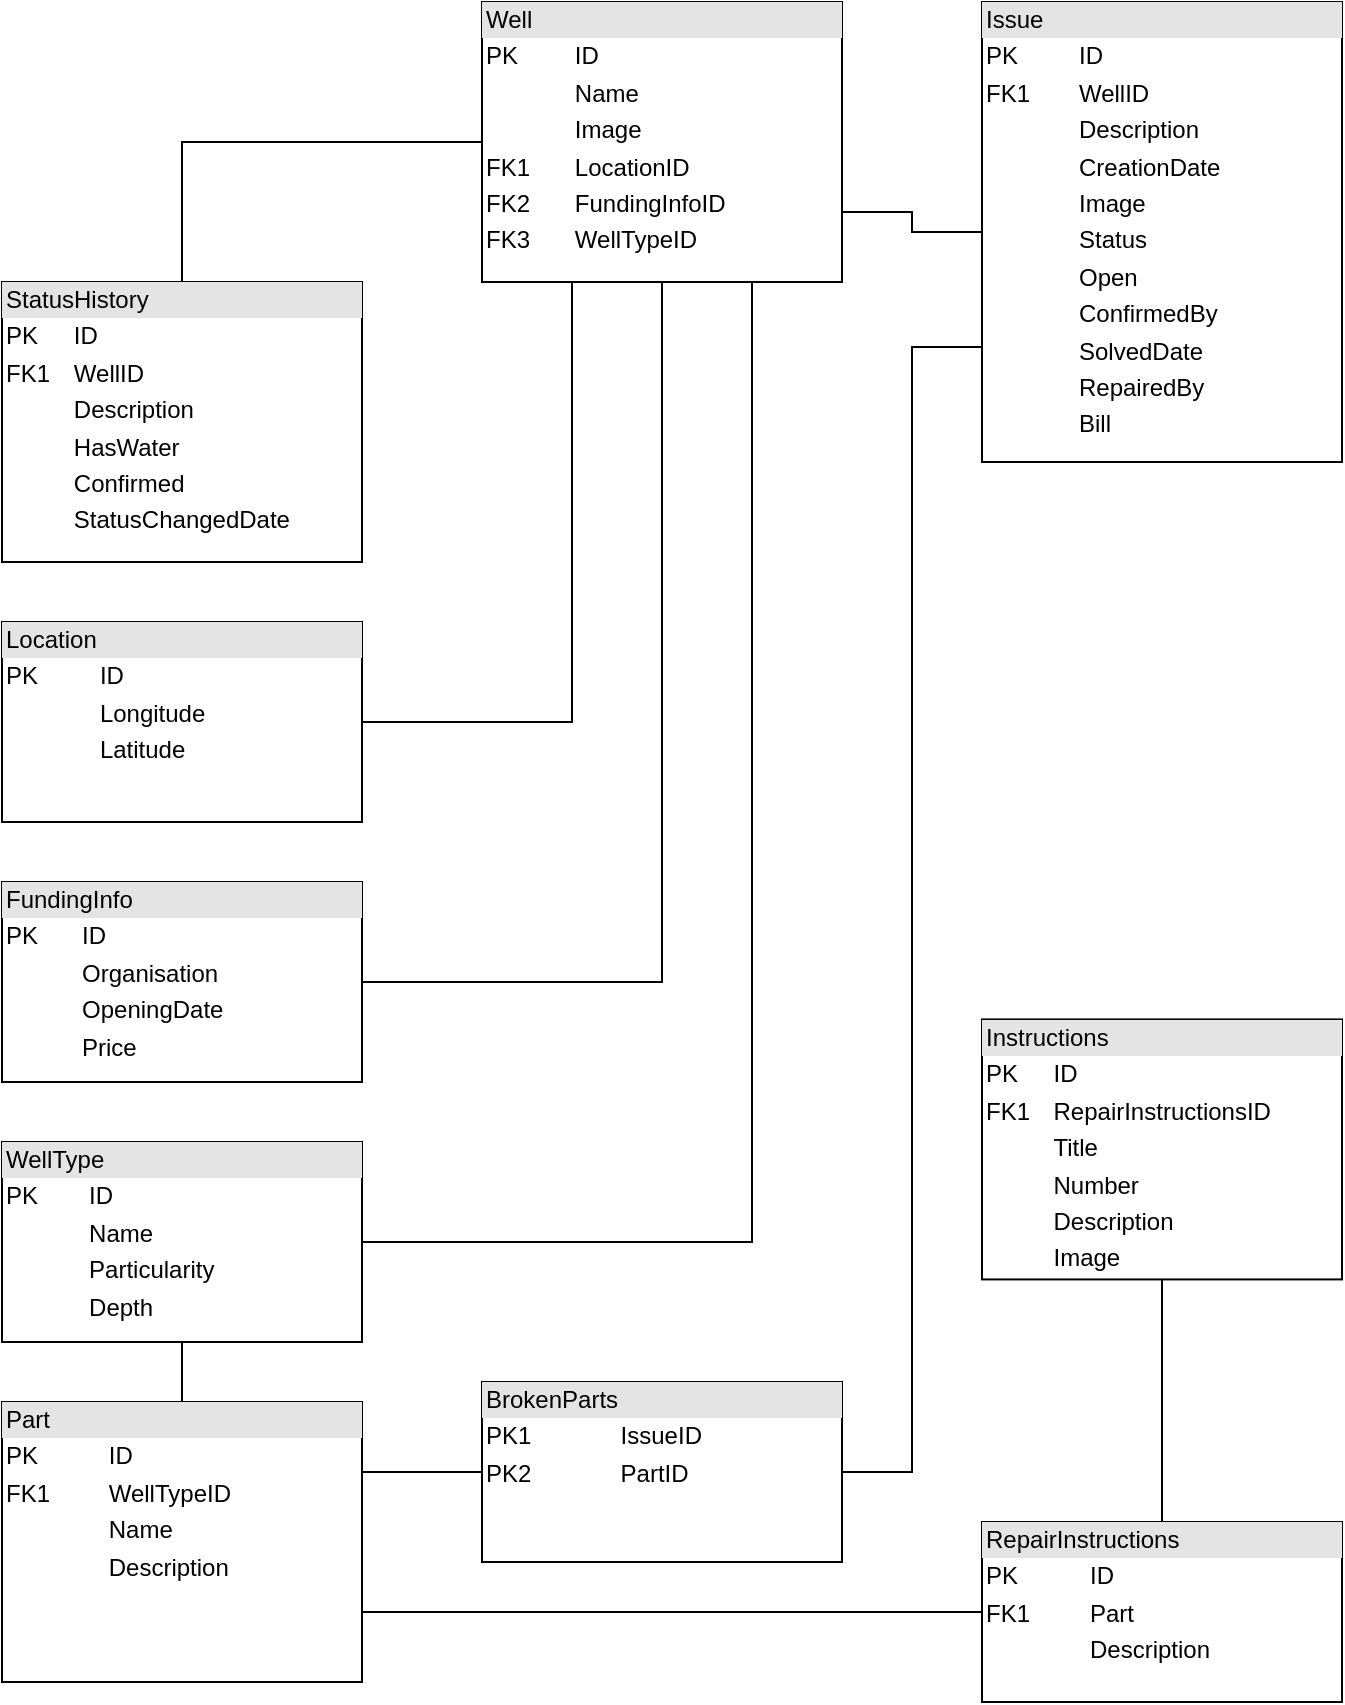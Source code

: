 <mxfile version="12.4.2" type="github" pages="1"><diagram id="-WvY9IqTgiOSWz1r8BoK" name="Page-1"><mxGraphModel dx="924" dy="1306" grid="1" gridSize="10" guides="1" tooltips="1" connect="1" arrows="1" fold="1" page="1" pageScale="1" pageWidth="827" pageHeight="1169" math="0" shadow="0"><root><mxCell id="0"/><mxCell id="1" parent="0"/><mxCell id="LR3L2sFocGSLcAAUDH4j-36" style="edgeStyle=orthogonalEdgeStyle;rounded=0;orthogonalLoop=1;jettySize=auto;html=1;exitX=1;exitY=0.75;exitDx=0;exitDy=0;entryX=0;entryY=0.5;entryDx=0;entryDy=0;endArrow=none;endFill=0;" edge="1" parent="1" source="LR3L2sFocGSLcAAUDH4j-1" target="LR3L2sFocGSLcAAUDH4j-11"><mxGeometry relative="1" as="geometry"/></mxCell><mxCell id="LR3L2sFocGSLcAAUDH4j-37" style="edgeStyle=orthogonalEdgeStyle;rounded=0;orthogonalLoop=1;jettySize=auto;html=1;exitX=0;exitY=0.5;exitDx=0;exitDy=0;entryX=0.5;entryY=0;entryDx=0;entryDy=0;endArrow=none;endFill=0;" edge="1" parent="1" source="LR3L2sFocGSLcAAUDH4j-1" target="LR3L2sFocGSLcAAUDH4j-4"><mxGeometry relative="1" as="geometry"/></mxCell><mxCell id="LR3L2sFocGSLcAAUDH4j-38" style="edgeStyle=orthogonalEdgeStyle;rounded=0;orthogonalLoop=1;jettySize=auto;html=1;exitX=0.25;exitY=1;exitDx=0;exitDy=0;entryX=1;entryY=0.5;entryDx=0;entryDy=0;endArrow=none;endFill=0;" edge="1" parent="1" source="LR3L2sFocGSLcAAUDH4j-1" target="LR3L2sFocGSLcAAUDH4j-5"><mxGeometry relative="1" as="geometry"/></mxCell><mxCell id="LR3L2sFocGSLcAAUDH4j-39" style="edgeStyle=orthogonalEdgeStyle;rounded=0;orthogonalLoop=1;jettySize=auto;html=1;exitX=0.5;exitY=1;exitDx=0;exitDy=0;entryX=1;entryY=0.5;entryDx=0;entryDy=0;endArrow=none;endFill=0;" edge="1" parent="1" source="LR3L2sFocGSLcAAUDH4j-1" target="LR3L2sFocGSLcAAUDH4j-8"><mxGeometry relative="1" as="geometry"/></mxCell><mxCell id="LR3L2sFocGSLcAAUDH4j-40" style="edgeStyle=orthogonalEdgeStyle;rounded=0;orthogonalLoop=1;jettySize=auto;html=1;exitX=0.75;exitY=1;exitDx=0;exitDy=0;entryX=1;entryY=0.5;entryDx=0;entryDy=0;endArrow=none;endFill=0;" edge="1" parent="1" source="LR3L2sFocGSLcAAUDH4j-1" target="LR3L2sFocGSLcAAUDH4j-9"><mxGeometry relative="1" as="geometry"/></mxCell><mxCell id="LR3L2sFocGSLcAAUDH4j-1" value="&lt;div style=&quot;box-sizing: border-box ; width: 100% ; background: #e4e4e4 ; padding: 2px&quot;&gt;Well&lt;/div&gt;&lt;table style=&quot;width: 100% ; font-size: 1em&quot; cellspacing=&quot;0&quot; cellpadding=&quot;2&quot;&gt;&lt;tbody&gt;&lt;tr&gt;&lt;td&gt;PK&lt;/td&gt;&lt;td&gt;ID&lt;/td&gt;&lt;/tr&gt;&lt;tr&gt;&lt;td&gt;&lt;br&gt;&lt;/td&gt;&lt;td&gt;Name&lt;/td&gt;&lt;/tr&gt;&lt;tr&gt;&lt;td&gt;&lt;br&gt;&lt;/td&gt;&lt;td&gt;Image&lt;br&gt;&lt;/td&gt;&lt;/tr&gt;&lt;tr&gt;&lt;td&gt;FK1&lt;br&gt;&lt;/td&gt;&lt;td&gt;LocationID&lt;br&gt;&lt;/td&gt;&lt;/tr&gt;&lt;tr&gt;&lt;td&gt;FK2&lt;br&gt;&lt;/td&gt;&lt;td&gt;FundingInfoID&lt;br&gt;&lt;/td&gt;&lt;/tr&gt;&lt;tr&gt;&lt;td&gt;FK3&lt;br&gt;&lt;/td&gt;&lt;td&gt;WellTypeID&lt;br&gt;&lt;/td&gt;&lt;/tr&gt;&lt;/tbody&gt;&lt;/table&gt;" style="verticalAlign=top;align=left;overflow=fill;html=1;" vertex="1" parent="1"><mxGeometry x="270" y="10" width="180" height="140" as="geometry"/></mxCell><mxCell id="LR3L2sFocGSLcAAUDH4j-8" value="&lt;div style=&quot;box-sizing: border-box ; width: 100% ; background: #e4e4e4 ; padding: 2px&quot;&gt;FundingInfo&lt;/div&gt;&lt;table style=&quot;width: 100% ; font-size: 1em&quot; cellspacing=&quot;0&quot; cellpadding=&quot;2&quot;&gt;&lt;tbody&gt;&lt;tr&gt;&lt;td&gt;PK&lt;/td&gt;&lt;td&gt;ID&lt;/td&gt;&lt;/tr&gt;&lt;tr&gt;&lt;td&gt;&lt;br&gt;&lt;/td&gt;&lt;td&gt;Organisation&lt;/td&gt;&lt;/tr&gt;&lt;tr&gt;&lt;td&gt;&lt;br&gt;&lt;/td&gt;&lt;td&gt;OpeningDate&lt;/td&gt;&lt;/tr&gt;&lt;tr&gt;&lt;td&gt;&lt;br&gt;&lt;/td&gt;&lt;td&gt;Price&lt;br&gt;&lt;/td&gt;&lt;/tr&gt;&lt;/tbody&gt;&lt;/table&gt;" style="verticalAlign=top;align=left;overflow=fill;html=1;" vertex="1" parent="1"><mxGeometry x="30" y="450" width="180" height="100" as="geometry"/></mxCell><mxCell id="LR3L2sFocGSLcAAUDH4j-41" style="edgeStyle=orthogonalEdgeStyle;rounded=0;orthogonalLoop=1;jettySize=auto;html=1;exitX=0.5;exitY=1;exitDx=0;exitDy=0;entryX=0.5;entryY=0;entryDx=0;entryDy=0;endArrow=none;endFill=0;" edge="1" parent="1" source="LR3L2sFocGSLcAAUDH4j-9" target="LR3L2sFocGSLcAAUDH4j-10"><mxGeometry relative="1" as="geometry"/></mxCell><mxCell id="LR3L2sFocGSLcAAUDH4j-9" value="&lt;div style=&quot;box-sizing: border-box ; width: 100% ; background: #e4e4e4 ; padding: 2px&quot;&gt;WellType&lt;/div&gt;&lt;table style=&quot;width: 100% ; font-size: 1em&quot; cellspacing=&quot;0&quot; cellpadding=&quot;2&quot;&gt;&lt;tbody&gt;&lt;tr&gt;&lt;td&gt;PK&lt;/td&gt;&lt;td&gt;ID&lt;/td&gt;&lt;/tr&gt;&lt;tr&gt;&lt;td&gt;&lt;br&gt;&lt;/td&gt;&lt;td&gt;Name&lt;/td&gt;&lt;/tr&gt;&lt;tr&gt;&lt;td&gt;&lt;br&gt;&lt;/td&gt;&lt;td&gt;Particularity&lt;/td&gt;&lt;/tr&gt;&lt;tr&gt;&lt;td&gt;&lt;br&gt;&lt;/td&gt;&lt;td&gt;Depth&lt;/td&gt;&lt;/tr&gt;&lt;tr&gt;&lt;td&gt;&lt;br&gt;&lt;/td&gt;&lt;td&gt;&lt;br&gt;&lt;/td&gt;&lt;/tr&gt;&lt;/tbody&gt;&lt;/table&gt;" style="verticalAlign=top;align=left;overflow=fill;html=1;" vertex="1" parent="1"><mxGeometry x="30" y="580" width="180" height="100" as="geometry"/></mxCell><mxCell id="LR3L2sFocGSLcAAUDH4j-47" style="edgeStyle=orthogonalEdgeStyle;rounded=0;orthogonalLoop=1;jettySize=auto;html=1;exitX=1;exitY=0.25;exitDx=0;exitDy=0;entryX=0;entryY=0.5;entryDx=0;entryDy=0;endArrow=none;endFill=0;" edge="1" parent="1" source="LR3L2sFocGSLcAAUDH4j-10" target="LR3L2sFocGSLcAAUDH4j-12"><mxGeometry relative="1" as="geometry"/></mxCell><mxCell id="LR3L2sFocGSLcAAUDH4j-10" value="&lt;div style=&quot;box-sizing: border-box ; width: 100% ; background: #e4e4e4 ; padding: 2px&quot;&gt;Part&lt;/div&gt;&lt;table style=&quot;width: 100% ; font-size: 1em&quot; cellspacing=&quot;0&quot; cellpadding=&quot;2&quot;&gt;&lt;tbody&gt;&lt;tr&gt;&lt;td&gt;PK&lt;/td&gt;&lt;td&gt;ID&lt;/td&gt;&lt;/tr&gt;&lt;tr&gt;&lt;td&gt;FK1&lt;/td&gt;&lt;td&gt;WellTypeID&lt;/td&gt;&lt;/tr&gt;&lt;tr&gt;&lt;td&gt;&lt;br&gt;&lt;/td&gt;&lt;td&gt;Name&lt;/td&gt;&lt;/tr&gt;&lt;tr&gt;&lt;td&gt;&lt;br&gt;&lt;/td&gt;&lt;td&gt;Description&lt;/td&gt;&lt;/tr&gt;&lt;/tbody&gt;&lt;/table&gt;" style="verticalAlign=top;align=left;overflow=fill;html=1;" vertex="1" parent="1"><mxGeometry x="30" y="710" width="180" height="140" as="geometry"/></mxCell><mxCell id="LR3L2sFocGSLcAAUDH4j-11" value="&lt;div style=&quot;box-sizing: border-box ; width: 100% ; background: #e4e4e4 ; padding: 2px&quot;&gt;Issue&lt;/div&gt;&lt;table style=&quot;width: 100% ; font-size: 1em&quot; cellspacing=&quot;0&quot; cellpadding=&quot;2&quot;&gt;&lt;tbody&gt;&lt;tr&gt;&lt;td&gt;PK&lt;/td&gt;&lt;td&gt;ID&lt;/td&gt;&lt;/tr&gt;&lt;tr&gt;&lt;td&gt;FK1&lt;/td&gt;&lt;td&gt;WellID&lt;/td&gt;&lt;/tr&gt;&lt;tr&gt;&lt;td&gt;&lt;br&gt;&lt;/td&gt;&lt;td&gt;Description&lt;/td&gt;&lt;/tr&gt;&lt;tr&gt;&lt;td&gt;&lt;br&gt;&lt;/td&gt;&lt;td&gt;CreationDate&lt;/td&gt;&lt;/tr&gt;&lt;tr&gt;&lt;td&gt;&lt;br&gt;&lt;/td&gt;&lt;td&gt;Image&lt;/td&gt;&lt;/tr&gt;&lt;tr&gt;&lt;td&gt;&lt;br&gt;&lt;/td&gt;&lt;td&gt;Status&lt;/td&gt;&lt;/tr&gt;&lt;tr&gt;&lt;td&gt;&lt;br&gt;&lt;/td&gt;&lt;td&gt;Open&lt;/td&gt;&lt;/tr&gt;&lt;tr&gt;&lt;td&gt;&lt;br&gt;&lt;/td&gt;&lt;td&gt;ConfirmedBy&lt;/td&gt;&lt;/tr&gt;&lt;tr&gt;&lt;td&gt;&lt;br&gt;&lt;/td&gt;&lt;td&gt;SolvedDate&lt;/td&gt;&lt;/tr&gt;&lt;tr&gt;&lt;td&gt;&lt;br&gt;&lt;/td&gt;&lt;td&gt;RepairedBy&lt;/td&gt;&lt;/tr&gt;&lt;tr&gt;&lt;td&gt;&lt;br&gt;&lt;/td&gt;&lt;td&gt;Bill&lt;/td&gt;&lt;/tr&gt;&lt;/tbody&gt;&lt;/table&gt;" style="verticalAlign=top;align=left;overflow=fill;html=1;" vertex="1" parent="1"><mxGeometry x="520" y="10" width="180" height="230" as="geometry"/></mxCell><mxCell id="LR3L2sFocGSLcAAUDH4j-44" style="edgeStyle=orthogonalEdgeStyle;rounded=0;orthogonalLoop=1;jettySize=auto;html=1;exitX=1;exitY=0.5;exitDx=0;exitDy=0;entryX=0;entryY=0.75;entryDx=0;entryDy=0;endArrow=none;endFill=0;" edge="1" parent="1" source="LR3L2sFocGSLcAAUDH4j-12" target="LR3L2sFocGSLcAAUDH4j-11"><mxGeometry relative="1" as="geometry"/></mxCell><mxCell id="LR3L2sFocGSLcAAUDH4j-12" value="&lt;div style=&quot;box-sizing: border-box ; width: 100% ; background: #e4e4e4 ; padding: 2px&quot;&gt;BrokenParts&lt;/div&gt;&lt;table style=&quot;width: 100% ; font-size: 1em&quot; cellspacing=&quot;0&quot; cellpadding=&quot;2&quot;&gt;&lt;tbody&gt;&lt;tr&gt;&lt;td&gt;PK1&lt;/td&gt;&lt;td&gt;IssueID&lt;/td&gt;&lt;/tr&gt;&lt;tr&gt;&lt;td&gt;PK2&lt;br&gt;&lt;/td&gt;&lt;td&gt;PartID&lt;br&gt;&lt;/td&gt;&lt;/tr&gt;&lt;/tbody&gt;&lt;/table&gt;" style="verticalAlign=top;align=left;overflow=fill;html=1;" vertex="1" parent="1"><mxGeometry x="270" y="700" width="180" height="90" as="geometry"/></mxCell><mxCell id="LR3L2sFocGSLcAAUDH4j-46" style="edgeStyle=orthogonalEdgeStyle;rounded=0;orthogonalLoop=1;jettySize=auto;html=1;exitX=0;exitY=0.5;exitDx=0;exitDy=0;entryX=1;entryY=0.75;entryDx=0;entryDy=0;endArrow=none;endFill=0;" edge="1" parent="1" source="LR3L2sFocGSLcAAUDH4j-13" target="LR3L2sFocGSLcAAUDH4j-10"><mxGeometry relative="1" as="geometry"/></mxCell><mxCell id="LR3L2sFocGSLcAAUDH4j-48" style="edgeStyle=orthogonalEdgeStyle;rounded=0;orthogonalLoop=1;jettySize=auto;html=1;exitX=0.5;exitY=0;exitDx=0;exitDy=0;entryX=0.5;entryY=1;entryDx=0;entryDy=0;endArrow=none;endFill=0;" edge="1" parent="1" source="LR3L2sFocGSLcAAUDH4j-13" target="LR3L2sFocGSLcAAUDH4j-26"><mxGeometry relative="1" as="geometry"/></mxCell><mxCell id="LR3L2sFocGSLcAAUDH4j-13" value="&lt;div style=&quot;box-sizing: border-box ; width: 100% ; background: #e4e4e4 ; padding: 2px&quot;&gt;RepairInstructions&lt;/div&gt;&lt;table style=&quot;width: 100% ; font-size: 1em&quot; cellspacing=&quot;0&quot; cellpadding=&quot;2&quot;&gt;&lt;tbody&gt;&lt;tr&gt;&lt;td&gt;PK&lt;/td&gt;&lt;td&gt;ID&lt;/td&gt;&lt;/tr&gt;&lt;tr&gt;&lt;td&gt;FK1&lt;br&gt;&lt;/td&gt;&lt;td&gt;Part&lt;br&gt;&lt;/td&gt;&lt;/tr&gt;&lt;tr&gt;&lt;td&gt;&lt;br&gt;&lt;/td&gt;&lt;td&gt;Description&lt;/td&gt;&lt;/tr&gt;&lt;/tbody&gt;&lt;/table&gt;" style="verticalAlign=top;align=left;overflow=fill;html=1;" vertex="1" parent="1"><mxGeometry x="520" y="770" width="180" height="90" as="geometry"/></mxCell><mxCell id="LR3L2sFocGSLcAAUDH4j-26" value="&lt;div style=&quot;box-sizing: border-box ; width: 100% ; background: #e4e4e4 ; padding: 2px&quot;&gt;Instructions&lt;/div&gt;&lt;table style=&quot;width: 100% ; font-size: 1em&quot; cellspacing=&quot;0&quot; cellpadding=&quot;2&quot;&gt;&lt;tbody&gt;&lt;tr&gt;&lt;td&gt;PK&lt;/td&gt;&lt;td&gt;ID&lt;/td&gt;&lt;/tr&gt;&lt;tr&gt;&lt;td&gt;FK1&lt;/td&gt;&lt;td&gt;RepairInstructionsID&lt;/td&gt;&lt;/tr&gt;&lt;tr&gt;&lt;td&gt;&lt;br&gt;&lt;/td&gt;&lt;td&gt;Title&lt;/td&gt;&lt;/tr&gt;&lt;tr&gt;&lt;td&gt;&lt;br&gt;&lt;/td&gt;&lt;td&gt;Number&lt;br&gt;&lt;/td&gt;&lt;/tr&gt;&lt;tr&gt;&lt;td&gt;&lt;br&gt;&lt;/td&gt;&lt;td&gt;Description&lt;br&gt;&lt;/td&gt;&lt;/tr&gt;&lt;tr&gt;&lt;td&gt;&lt;br&gt;&lt;/td&gt;&lt;td&gt;Image&lt;br&gt;&lt;/td&gt;&lt;/tr&gt;&lt;/tbody&gt;&lt;/table&gt;" style="verticalAlign=top;align=left;overflow=fill;html=1;" vertex="1" parent="1"><mxGeometry x="520" y="518.71" width="180" height="130" as="geometry"/></mxCell><mxCell id="LR3L2sFocGSLcAAUDH4j-5" value="&lt;div style=&quot;box-sizing: border-box ; width: 100% ; background: #e4e4e4 ; padding: 2px&quot;&gt;Location&lt;/div&gt;&lt;table style=&quot;width: 100% ; font-size: 1em&quot; cellspacing=&quot;0&quot; cellpadding=&quot;2&quot;&gt;&lt;tbody&gt;&lt;tr&gt;&lt;td&gt;PK&lt;/td&gt;&lt;td&gt;ID&lt;/td&gt;&lt;/tr&gt;&lt;tr&gt;&lt;td&gt;&lt;br&gt;&lt;/td&gt;&lt;td&gt;Longitude&lt;/td&gt;&lt;/tr&gt;&lt;tr&gt;&lt;td&gt;&lt;br&gt;&lt;/td&gt;&lt;td&gt;Latitude&lt;/td&gt;&lt;/tr&gt;&lt;/tbody&gt;&lt;/table&gt;" style="verticalAlign=top;align=left;overflow=fill;html=1;" vertex="1" parent="1"><mxGeometry x="30" y="320" width="180" height="100" as="geometry"/></mxCell><mxCell id="LR3L2sFocGSLcAAUDH4j-4" value="&lt;div style=&quot;box-sizing: border-box ; width: 100% ; background: #e4e4e4 ; padding: 2px&quot;&gt;StatusHistory&lt;/div&gt;&lt;table style=&quot;width: 100% ; font-size: 1em&quot; cellspacing=&quot;0&quot; cellpadding=&quot;2&quot;&gt;&lt;tbody&gt;&lt;tr&gt;&lt;td&gt;PK&lt;/td&gt;&lt;td&gt;ID&lt;/td&gt;&lt;/tr&gt;&lt;tr&gt;&lt;td&gt;FK1&lt;/td&gt;&lt;td&gt;WellID&lt;/td&gt;&lt;/tr&gt;&lt;tr&gt;&lt;td&gt;&lt;br&gt;&lt;/td&gt;&lt;td&gt;Description&lt;/td&gt;&lt;/tr&gt;&lt;tr&gt;&lt;td&gt;&lt;br&gt;&lt;/td&gt;&lt;td&gt;HasWater&lt;/td&gt;&lt;/tr&gt;&lt;tr&gt;&lt;td&gt;&lt;br&gt;&lt;/td&gt;&lt;td&gt;Confirmed&lt;br&gt;&lt;/td&gt;&lt;/tr&gt;&lt;tr&gt;&lt;td&gt;&lt;br&gt;&lt;/td&gt;&lt;td&gt;StatusChangedDate&lt;br&gt;&lt;/td&gt;&lt;/tr&gt;&lt;/tbody&gt;&lt;/table&gt;" style="verticalAlign=top;align=left;overflow=fill;html=1;" vertex="1" parent="1"><mxGeometry x="30" y="150" width="180" height="140" as="geometry"/></mxCell></root></mxGraphModel></diagram></mxfile>